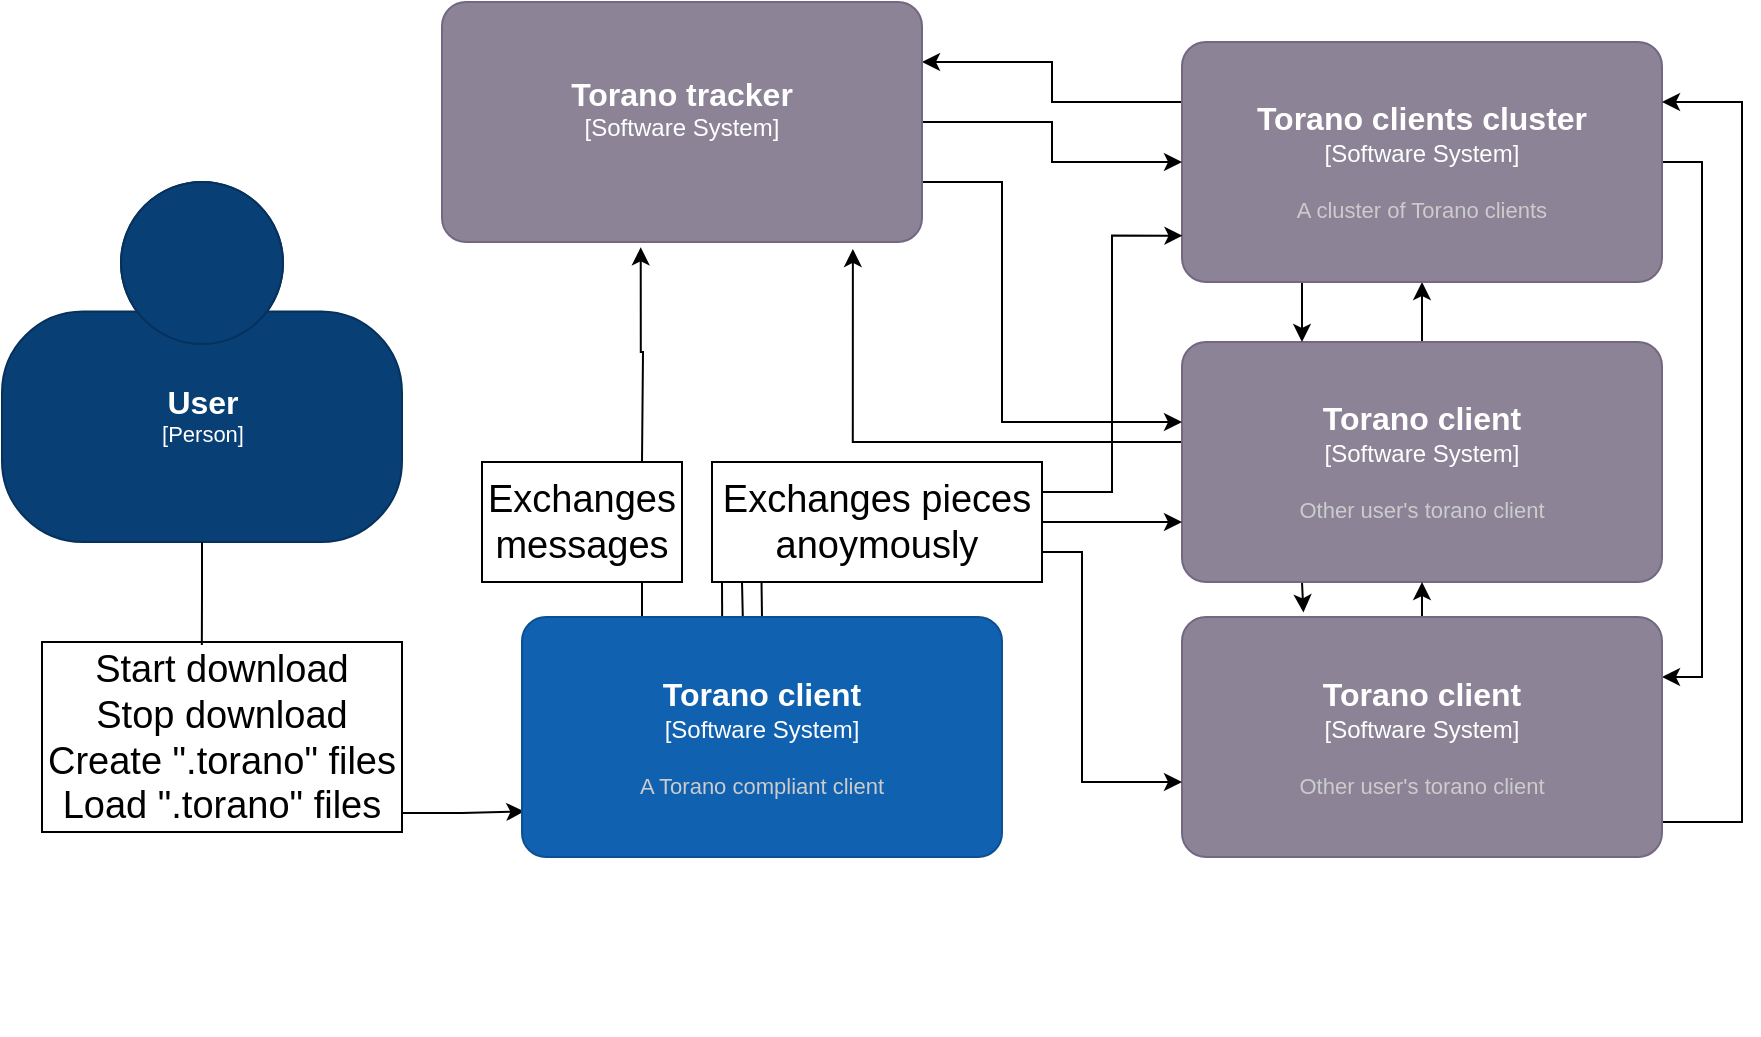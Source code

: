 <mxfile version="19.0.3" type="device"><diagram id="v8WAeQFIo_sw_m1kM5Xp" name="Page-1"><mxGraphModel dx="1363" dy="905" grid="1" gridSize="10" guides="1" tooltips="1" connect="1" arrows="1" fold="1" page="1" pageScale="1" pageWidth="850" pageHeight="1100" math="0" shadow="0"><root><mxCell id="0"/><mxCell id="1" parent="0"/><mxCell id="HEKmwqPHNqYRYX6SUrwx-21" style="edgeStyle=orthogonalEdgeStyle;rounded=0;orthogonalLoop=1;jettySize=auto;html=1;entryX=0.414;entryY=1.022;entryDx=0;entryDy=0;entryPerimeter=0;fontSize=19;" parent="1" target="HEKmwqPHNqYRYX6SUrwx-11" edge="1"><mxGeometry relative="1" as="geometry"><mxPoint x="340" y="240" as="sourcePoint"/></mxGeometry></mxCell><mxCell id="HEKmwqPHNqYRYX6SUrwx-17" style="edgeStyle=orthogonalEdgeStyle;rounded=0;orthogonalLoop=1;jettySize=auto;html=1;exitX=1;exitY=0.9;exitDx=0;exitDy=0;entryX=0.005;entryY=0.81;entryDx=0;entryDy=0;entryPerimeter=0;fontSize=19;startArrow=none;exitPerimeter=0;" parent="1" source="HEKmwqPHNqYRYX6SUrwx-20" target="HEKmwqPHNqYRYX6SUrwx-2" edge="1"><mxGeometry relative="1" as="geometry"/></mxCell><object placeholders="1" c4Name="User" c4Type="Person" c4Description="" label="&lt;font style=&quot;font-size: 16px&quot;&gt;&lt;b&gt;%c4Name%&lt;/b&gt;&lt;/font&gt;&lt;div&gt;[%c4Type%]&lt;/div&gt;&lt;br&gt;&lt;div&gt;&lt;font style=&quot;font-size: 11px&quot;&gt;&lt;font color=&quot;#cccccc&quot;&gt;%c4Description%&lt;/font&gt;&lt;/div&gt;" id="HEKmwqPHNqYRYX6SUrwx-3"><mxCell style="html=1;fontSize=11;dashed=0;whitespace=wrap;fillColor=#083F75;strokeColor=#06315C;fontColor=#ffffff;shape=mxgraph.c4.person2;align=center;metaEdit=1;points=[[0.5,0,0],[1,0.5,0],[1,0.75,0],[0.75,1,0],[0.5,1,0],[0.25,1,0],[0,0.75,0],[0,0.5,0]];resizable=0;" parent="1" vertex="1"><mxGeometry x="20" y="100" width="200" height="180" as="geometry"/></mxCell></object><mxCell id="HEKmwqPHNqYRYX6SUrwx-36" style="edgeStyle=orthogonalEdgeStyle;rounded=0;orthogonalLoop=1;jettySize=auto;html=1;exitX=0.25;exitY=1;exitDx=0;exitDy=0;exitPerimeter=0;entryX=0.253;entryY=-0.019;entryDx=0;entryDy=0;entryPerimeter=0;fontSize=19;endArrow=classic;endFill=1;" parent="1" source="HEKmwqPHNqYRYX6SUrwx-8" target="HEKmwqPHNqYRYX6SUrwx-10" edge="1"><mxGeometry relative="1" as="geometry"/></mxCell><mxCell id="HEKmwqPHNqYRYX6SUrwx-39" style="edgeStyle=orthogonalEdgeStyle;rounded=0;orthogonalLoop=1;jettySize=auto;html=1;exitX=0.5;exitY=0;exitDx=0;exitDy=0;exitPerimeter=0;entryX=0.5;entryY=1;entryDx=0;entryDy=0;entryPerimeter=0;fontSize=19;endArrow=classic;endFill=1;" parent="1" source="HEKmwqPHNqYRYX6SUrwx-8" target="HEKmwqPHNqYRYX6SUrwx-9" edge="1"><mxGeometry relative="1" as="geometry"/></mxCell><mxCell id="HEKmwqPHNqYRYX6SUrwx-46" style="edgeStyle=orthogonalEdgeStyle;rounded=0;orthogonalLoop=1;jettySize=auto;html=1;exitX=0;exitY=0.5;exitDx=0;exitDy=0;exitPerimeter=0;entryX=0.856;entryY=1.029;entryDx=0;entryDy=0;entryPerimeter=0;fontSize=19;endArrow=classic;endFill=1;" parent="1" source="HEKmwqPHNqYRYX6SUrwx-8" target="HEKmwqPHNqYRYX6SUrwx-11" edge="1"><mxGeometry relative="1" as="geometry"><Array as="points"><mxPoint x="610" y="230"/><mxPoint x="445" y="230"/></Array></mxGeometry></mxCell><object placeholders="1" c4Name="Torano client" c4Type="Software System" c4Description="Other user's torano client" label="&lt;font style=&quot;font-size: 16px&quot;&gt;&lt;b&gt;%c4Name%&lt;/b&gt;&lt;/font&gt;&lt;div&gt;[%c4Type%]&lt;/div&gt;&lt;br&gt;&lt;div&gt;&lt;font style=&quot;font-size: 11px&quot;&gt;&lt;font color=&quot;#cccccc&quot;&gt;%c4Description%&lt;/font&gt;&lt;/div&gt;" id="HEKmwqPHNqYRYX6SUrwx-8"><mxCell style="rounded=1;whiteSpace=wrap;html=1;labelBackgroundColor=none;fillColor=#8C8496;fontColor=#ffffff;align=center;arcSize=10;strokeColor=#736782;metaEdit=1;resizable=0;points=[[0.25,0,0],[0.5,0,0],[0.75,0,0],[1,0.25,0],[1,0.5,0],[1,0.75,0],[0.75,1,0],[0.5,1,0],[0.25,1,0],[0,0.75,0],[0,0.5,0],[0,0.25,0]];" parent="1" vertex="1"><mxGeometry x="610" y="180" width="240" height="120" as="geometry"/></mxCell></object><mxCell id="HEKmwqPHNqYRYX6SUrwx-38" style="edgeStyle=orthogonalEdgeStyle;rounded=0;orthogonalLoop=1;jettySize=auto;html=1;exitX=0.25;exitY=1;exitDx=0;exitDy=0;exitPerimeter=0;entryX=0.25;entryY=0;entryDx=0;entryDy=0;entryPerimeter=0;fontSize=19;endArrow=classic;endFill=1;" parent="1" source="HEKmwqPHNqYRYX6SUrwx-9" target="HEKmwqPHNqYRYX6SUrwx-8" edge="1"><mxGeometry relative="1" as="geometry"/></mxCell><mxCell id="HEKmwqPHNqYRYX6SUrwx-40" style="edgeStyle=orthogonalEdgeStyle;rounded=0;orthogonalLoop=1;jettySize=auto;html=1;exitX=1;exitY=0.5;exitDx=0;exitDy=0;exitPerimeter=0;entryX=1;entryY=0.25;entryDx=0;entryDy=0;entryPerimeter=0;fontSize=19;endArrow=classic;endFill=1;" parent="1" source="HEKmwqPHNqYRYX6SUrwx-9" target="HEKmwqPHNqYRYX6SUrwx-10" edge="1"><mxGeometry relative="1" as="geometry"/></mxCell><mxCell id="HEKmwqPHNqYRYX6SUrwx-42" style="edgeStyle=orthogonalEdgeStyle;rounded=0;orthogonalLoop=1;jettySize=auto;html=1;exitX=0;exitY=0.25;exitDx=0;exitDy=0;exitPerimeter=0;entryX=1;entryY=0.25;entryDx=0;entryDy=0;entryPerimeter=0;fontSize=19;endArrow=classic;endFill=1;" parent="1" source="HEKmwqPHNqYRYX6SUrwx-9" target="HEKmwqPHNqYRYX6SUrwx-11" edge="1"><mxGeometry relative="1" as="geometry"/></mxCell><object placeholders="1" c4Name="Torano clients cluster" c4Type="Software System" c4Description="A cluster of Torano clients" label="&lt;font style=&quot;font-size: 16px&quot;&gt;&lt;b&gt;%c4Name%&lt;/b&gt;&lt;/font&gt;&lt;div&gt;[%c4Type%]&lt;/div&gt;&lt;br&gt;&lt;div&gt;&lt;font style=&quot;font-size: 11px&quot;&gt;&lt;font color=&quot;#cccccc&quot;&gt;%c4Description%&lt;/font&gt;&lt;/div&gt;" id="HEKmwqPHNqYRYX6SUrwx-9"><mxCell style="rounded=1;whiteSpace=wrap;html=1;labelBackgroundColor=none;fillColor=#8C8496;fontColor=#ffffff;align=center;arcSize=10;strokeColor=#736782;metaEdit=1;resizable=0;points=[[0.25,0,0],[0.5,0,0],[0.75,0,0],[1,0.25,0],[1,0.5,0],[1,0.75,0],[0.75,1,0],[0.5,1,0],[0.25,1,0],[0,0.75,0],[0,0.5,0],[0,0.25,0]];" parent="1" vertex="1"><mxGeometry x="610" y="30" width="240" height="120" as="geometry"/></mxCell></object><mxCell id="HEKmwqPHNqYRYX6SUrwx-37" style="edgeStyle=orthogonalEdgeStyle;rounded=0;orthogonalLoop=1;jettySize=auto;html=1;exitX=0.5;exitY=0;exitDx=0;exitDy=0;exitPerimeter=0;entryX=0.5;entryY=1;entryDx=0;entryDy=0;entryPerimeter=0;fontSize=19;endArrow=classic;endFill=1;" parent="1" source="HEKmwqPHNqYRYX6SUrwx-10" target="HEKmwqPHNqYRYX6SUrwx-8" edge="1"><mxGeometry relative="1" as="geometry"/></mxCell><mxCell id="HEKmwqPHNqYRYX6SUrwx-41" style="edgeStyle=orthogonalEdgeStyle;rounded=0;orthogonalLoop=1;jettySize=auto;html=1;exitX=1;exitY=0.75;exitDx=0;exitDy=0;exitPerimeter=0;entryX=1;entryY=0.25;entryDx=0;entryDy=0;entryPerimeter=0;fontSize=19;endArrow=classic;endFill=1;" parent="1" source="HEKmwqPHNqYRYX6SUrwx-10" target="HEKmwqPHNqYRYX6SUrwx-9" edge="1"><mxGeometry relative="1" as="geometry"><Array as="points"><mxPoint x="890" y="420"/><mxPoint x="890" y="60"/></Array></mxGeometry></mxCell><object placeholders="1" c4Name="Torano client" c4Type="Software System" c4Description="Other user's torano client" label="&lt;font style=&quot;font-size: 16px&quot;&gt;&lt;b&gt;%c4Name%&lt;/b&gt;&lt;/font&gt;&lt;div&gt;[%c4Type%]&lt;/div&gt;&lt;br&gt;&lt;div&gt;&lt;font style=&quot;font-size: 11px&quot;&gt;&lt;font color=&quot;#cccccc&quot;&gt;%c4Description%&lt;/font&gt;&lt;/div&gt;" id="HEKmwqPHNqYRYX6SUrwx-10"><mxCell style="rounded=1;whiteSpace=wrap;html=1;labelBackgroundColor=none;fillColor=#8C8496;fontColor=#ffffff;align=center;arcSize=10;strokeColor=#736782;metaEdit=1;resizable=0;points=[[0.25,0,0],[0.5,0,0],[0.75,0,0],[1,0.25,0],[1,0.5,0],[1,0.75,0],[0.75,1,0],[0.5,1,0],[0.25,1,0],[0,0.75,0],[0,0.5,0],[0,0.25,0]];" parent="1" vertex="1"><mxGeometry x="610" y="317.5" width="240" height="120" as="geometry"/></mxCell></object><mxCell id="HEKmwqPHNqYRYX6SUrwx-43" style="edgeStyle=orthogonalEdgeStyle;rounded=0;orthogonalLoop=1;jettySize=auto;html=1;exitX=1;exitY=0.5;exitDx=0;exitDy=0;exitPerimeter=0;entryX=0;entryY=0.5;entryDx=0;entryDy=0;entryPerimeter=0;fontSize=19;endArrow=classic;endFill=1;" parent="1" source="HEKmwqPHNqYRYX6SUrwx-11" target="HEKmwqPHNqYRYX6SUrwx-9" edge="1"><mxGeometry relative="1" as="geometry"/></mxCell><mxCell id="HEKmwqPHNqYRYX6SUrwx-44" style="edgeStyle=orthogonalEdgeStyle;rounded=0;orthogonalLoop=1;jettySize=auto;html=1;exitX=1;exitY=0.75;exitDx=0;exitDy=0;exitPerimeter=0;fontSize=19;endArrow=classic;endFill=1;" parent="1" source="HEKmwqPHNqYRYX6SUrwx-11" edge="1"><mxGeometry relative="1" as="geometry"><Array as="points"><mxPoint x="520" y="100"/><mxPoint x="520" y="220"/></Array><mxPoint x="610" y="220" as="targetPoint"/></mxGeometry></mxCell><object placeholders="1" c4Name="Torano tracker" c4Type="Software System" c4Description="" label="&lt;font style=&quot;font-size: 16px&quot;&gt;&lt;b&gt;%c4Name%&lt;/b&gt;&lt;/font&gt;&lt;div&gt;[%c4Type%]&lt;/div&gt;&lt;br&gt;&lt;div&gt;&lt;font style=&quot;font-size: 11px&quot;&gt;&lt;font color=&quot;#cccccc&quot;&gt;%c4Description%&lt;/font&gt;&lt;/div&gt;" id="HEKmwqPHNqYRYX6SUrwx-11"><mxCell style="rounded=1;whiteSpace=wrap;html=1;labelBackgroundColor=none;fillColor=#8C8496;fontColor=#ffffff;align=center;arcSize=10;strokeColor=#736782;metaEdit=1;resizable=0;points=[[0.25,0,0],[0.5,0,0],[0.75,0,0],[1,0.25,0],[1,0.5,0],[1,0.75,0],[0.75,1,0],[0.5,1,0],[0.25,1,0],[0,0.75,0],[0,0.5,0],[0,0.25,0]];" parent="1" vertex="1"><mxGeometry x="240" y="10" width="240" height="120" as="geometry"/></mxCell></object><mxCell id="HEKmwqPHNqYRYX6SUrwx-15" value="&lt;font style=&quot;font-size: 19px;&quot;&gt;&lt;br&gt;&lt;/font&gt;" style="text;html=1;align=center;verticalAlign=middle;resizable=0;points=[];autosize=1;strokeColor=none;fillColor=none;" parent="1" vertex="1"><mxGeometry x="135" y="505" width="20" height="20" as="geometry"/></mxCell><mxCell id="HEKmwqPHNqYRYX6SUrwx-18" value="" style="edgeStyle=orthogonalEdgeStyle;rounded=0;orthogonalLoop=1;jettySize=auto;html=1;exitX=0.5;exitY=1;exitDx=0;exitDy=0;exitPerimeter=0;fontSize=19;endArrow=none;entryX=0.444;entryY=0.016;entryDx=0;entryDy=0;entryPerimeter=0;" parent="1" source="HEKmwqPHNqYRYX6SUrwx-3" edge="1" target="HEKmwqPHNqYRYX6SUrwx-20"><mxGeometry relative="1" as="geometry"><mxPoint x="120" y="360" as="sourcePoint"/><mxPoint x="120" y="420" as="targetPoint"/></mxGeometry></mxCell><mxCell id="HEKmwqPHNqYRYX6SUrwx-20" value="Start download&lt;br&gt;Stop download&lt;br&gt;Create &quot;.torano&quot; files&lt;br&gt;Load &quot;.torano&quot; files" style="rounded=0;whiteSpace=wrap;html=1;fontSize=19;fillColor=none;strokeColor=default;" parent="1" vertex="1"><mxGeometry x="40" y="330" width="180" height="95" as="geometry"/></mxCell><mxCell id="HEKmwqPHNqYRYX6SUrwx-31" style="edgeStyle=orthogonalEdgeStyle;rounded=0;orthogonalLoop=1;jettySize=auto;html=1;exitX=1;exitY=0.25;exitDx=0;exitDy=0;entryX=0.001;entryY=0.807;entryDx=0;entryDy=0;entryPerimeter=0;fontSize=19;endArrow=classic;endFill=1;" parent="1" source="HEKmwqPHNqYRYX6SUrwx-22" target="HEKmwqPHNqYRYX6SUrwx-9" edge="1"><mxGeometry relative="1" as="geometry"/></mxCell><mxCell id="HEKmwqPHNqYRYX6SUrwx-32" style="edgeStyle=orthogonalEdgeStyle;rounded=0;orthogonalLoop=1;jettySize=auto;html=1;exitX=1;exitY=0.5;exitDx=0;exitDy=0;fontSize=19;endArrow=classic;endFill=1;" parent="1" source="HEKmwqPHNqYRYX6SUrwx-22" edge="1"><mxGeometry relative="1" as="geometry"><mxPoint x="610" y="270" as="targetPoint"/><Array as="points"><mxPoint x="610" y="270"/></Array></mxGeometry></mxCell><mxCell id="HEKmwqPHNqYRYX6SUrwx-33" style="edgeStyle=orthogonalEdgeStyle;rounded=0;orthogonalLoop=1;jettySize=auto;html=1;exitX=1;exitY=0.75;exitDx=0;exitDy=0;fontSize=19;endArrow=classic;endFill=1;" parent="1" source="HEKmwqPHNqYRYX6SUrwx-22" edge="1"><mxGeometry relative="1" as="geometry"><Array as="points"><mxPoint x="560" y="285"/><mxPoint x="560" y="400"/></Array><mxPoint x="610" y="400" as="targetPoint"/></mxGeometry></mxCell><mxCell id="HEKmwqPHNqYRYX6SUrwx-22" value="Exchanges pieces anoymously" style="rounded=0;whiteSpace=wrap;html=1;fontSize=19;fillColor=none;strokeColor=default;" parent="1" vertex="1"><mxGeometry x="375" y="240" width="165" height="60" as="geometry"/></mxCell><mxCell id="HEKmwqPHNqYRYX6SUrwx-28" style="edgeStyle=orthogonalEdgeStyle;rounded=0;orthogonalLoop=1;jettySize=auto;html=1;exitX=0.417;exitY=-0.004;exitDx=0;exitDy=0;exitPerimeter=0;entryX=0.5;entryY=1;entryDx=0;entryDy=0;fontSize=19;endArrow=none;endFill=0;" parent="1" edge="1" source="HEKmwqPHNqYRYX6SUrwx-2"><mxGeometry relative="1" as="geometry"><mxPoint x="380" y="370" as="sourcePoint"/><mxPoint x="380" y="300" as="targetPoint"/></mxGeometry></mxCell><mxCell id="HEKmwqPHNqYRYX6SUrwx-29" style="edgeStyle=orthogonalEdgeStyle;rounded=0;orthogonalLoop=1;jettySize=auto;html=1;exitX=0.46;exitY=-0.001;exitDx=0;exitDy=0;exitPerimeter=0;entryX=0.5;entryY=1;entryDx=0;entryDy=0;fontSize=19;endArrow=none;endFill=0;" parent="1" edge="1" source="HEKmwqPHNqYRYX6SUrwx-2"><mxGeometry relative="1" as="geometry"><mxPoint x="390.0" y="370" as="sourcePoint"/><mxPoint x="390.0" y="300" as="targetPoint"/></mxGeometry></mxCell><mxCell id="HEKmwqPHNqYRYX6SUrwx-30" style="edgeStyle=orthogonalEdgeStyle;rounded=0;orthogonalLoop=1;jettySize=auto;html=1;exitX=0.5;exitY=0;exitDx=0;exitDy=0;exitPerimeter=0;entryX=0.5;entryY=1;entryDx=0;entryDy=0;fontSize=19;endArrow=none;endFill=0;" parent="1" edge="1" source="HEKmwqPHNqYRYX6SUrwx-2"><mxGeometry relative="1" as="geometry"><mxPoint x="399.76" y="370" as="sourcePoint"/><mxPoint x="399.76" y="300" as="targetPoint"/></mxGeometry></mxCell><mxCell id="HEKmwqPHNqYRYX6SUrwx-34" value="Exchanges messages" style="rounded=0;whiteSpace=wrap;html=1;fontSize=19;fillColor=none;strokeColor=default;" parent="1" vertex="1"><mxGeometry x="260" y="240" width="100" height="60" as="geometry"/></mxCell><mxCell id="HEKmwqPHNqYRYX6SUrwx-35" style="edgeStyle=orthogonalEdgeStyle;rounded=0;orthogonalLoop=1;jettySize=auto;html=1;entryX=0.5;entryY=1;entryDx=0;entryDy=0;fontSize=19;endArrow=none;endFill=0;" parent="1" edge="1"><mxGeometry relative="1" as="geometry"><mxPoint x="340" y="320" as="sourcePoint"/><mxPoint x="340" y="300" as="targetPoint"/></mxGeometry></mxCell><object placeholders="1" c4Name="Torano client" c4Type="Software System" c4Description="A Torano compliant client" label="&lt;font style=&quot;font-size: 16px&quot;&gt;&lt;b&gt;%c4Name%&lt;/b&gt;&lt;/font&gt;&lt;div&gt;[%c4Type%]&lt;/div&gt;&lt;br&gt;&lt;div&gt;&lt;font style=&quot;font-size: 11px&quot;&gt;&lt;font color=&quot;#cccccc&quot;&gt;%c4Description%&lt;/font&gt;&lt;/div&gt;" id="HEKmwqPHNqYRYX6SUrwx-2"><mxCell style="rounded=1;whiteSpace=wrap;html=1;labelBackgroundColor=none;fillColor=#1061B0;fontColor=#ffffff;align=center;arcSize=10;strokeColor=#0D5091;metaEdit=1;resizable=0;points=[[0.25,0,0],[0.5,0,0],[0.75,0,0],[1,0.25,0],[1,0.5,0],[1,0.75,0],[0.75,1,0],[0.5,1,0],[0.25,1,0],[0,0.75,0],[0,0.5,0],[0,0.25,0]];" parent="1" vertex="1"><mxGeometry x="280" y="317.5" width="240" height="120" as="geometry"/></mxCell></object></root></mxGraphModel></diagram></mxfile>